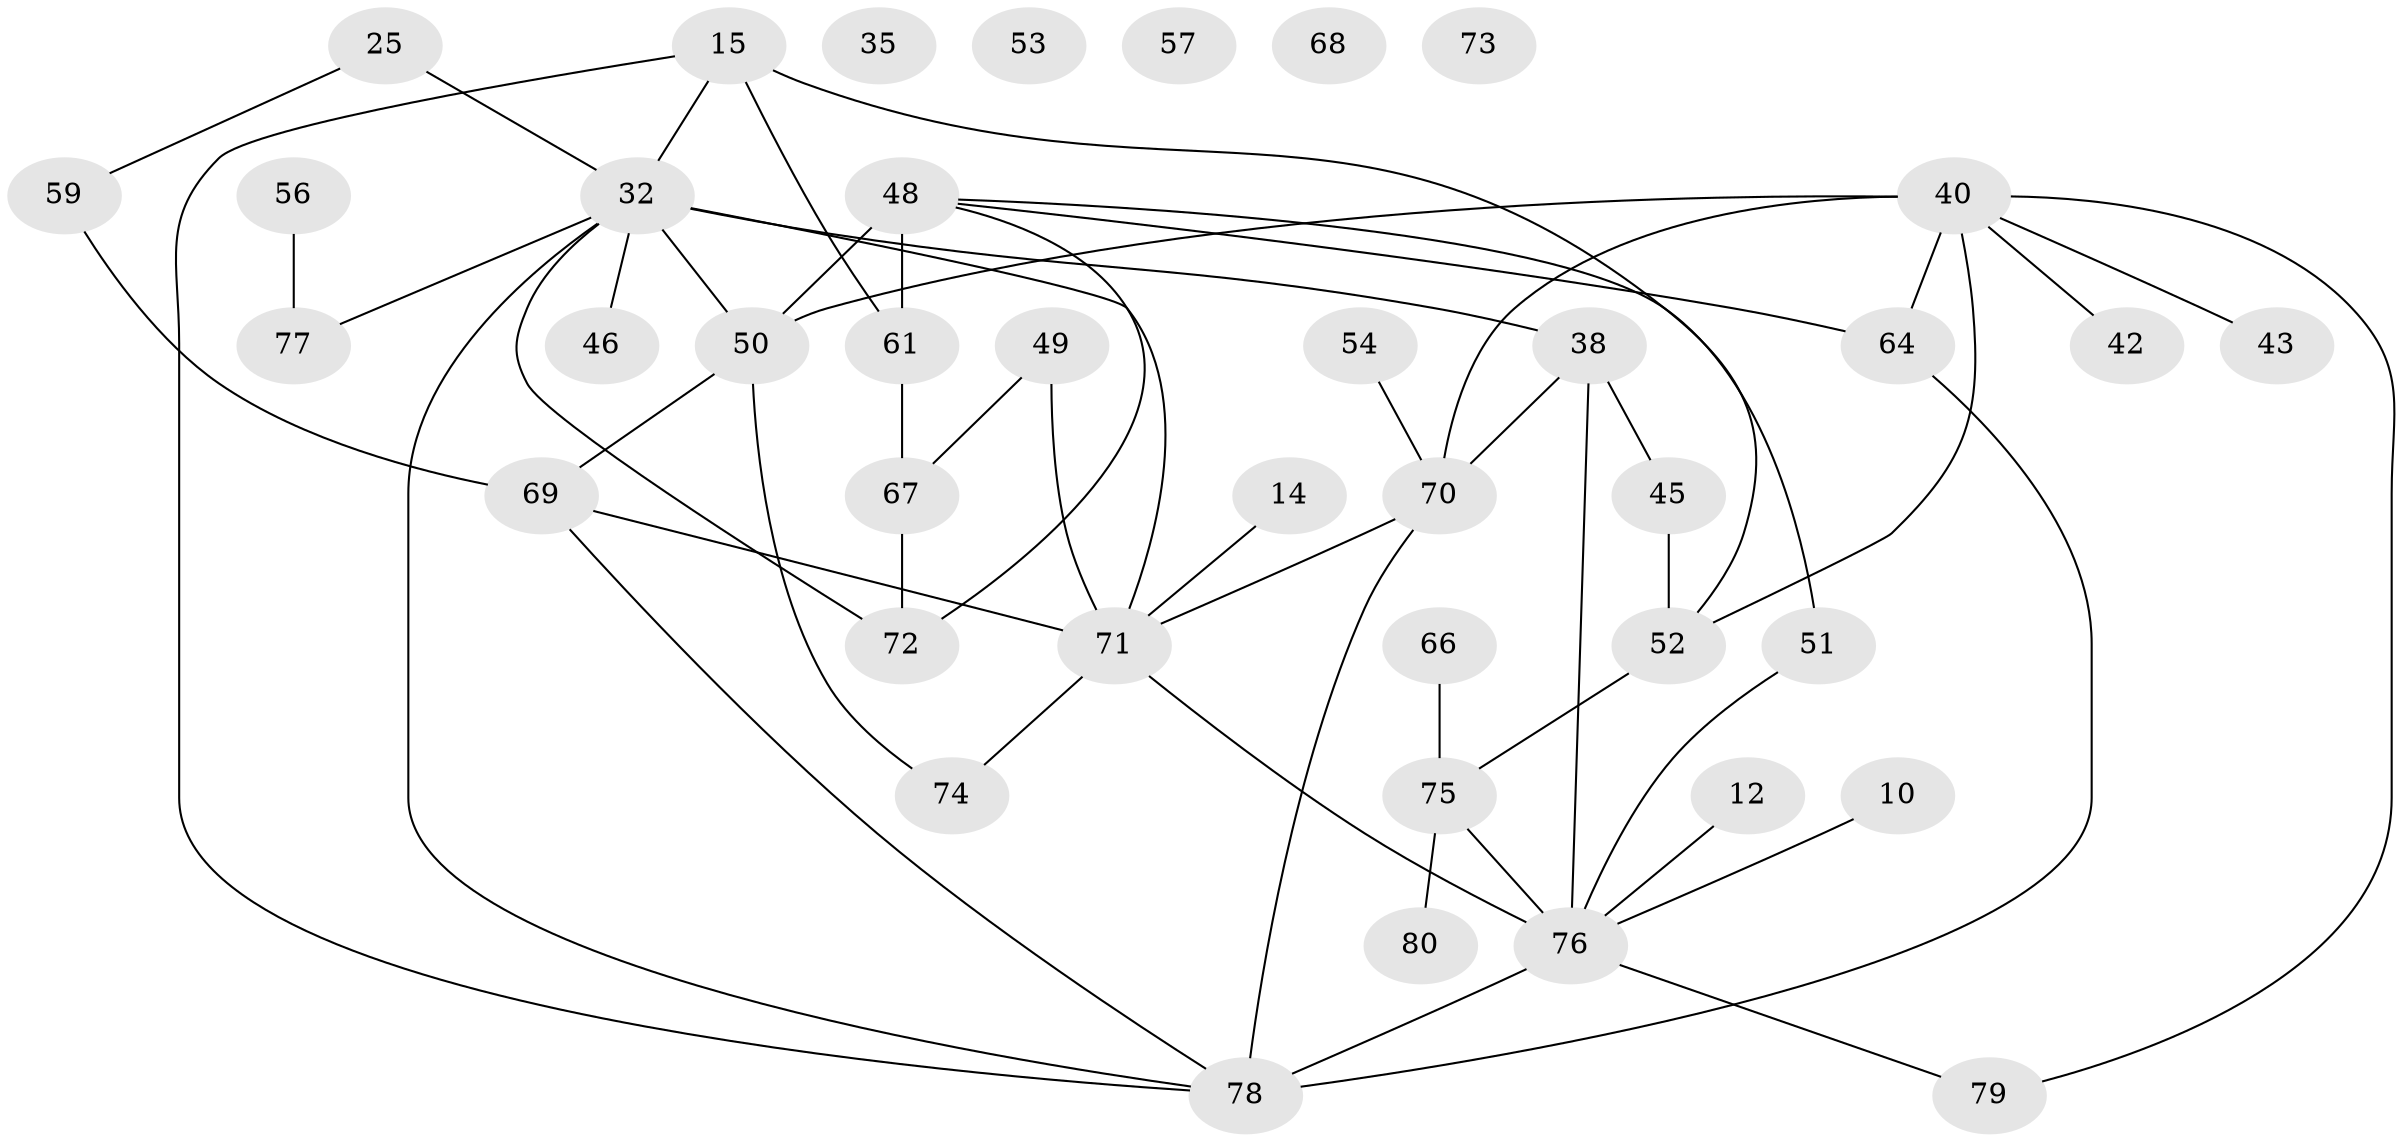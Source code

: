 // original degree distribution, {2: 0.2375, 1: 0.175, 3: 0.2625, 4: 0.1625, 7: 0.025, 6: 0.05, 5: 0.0375, 0: 0.05}
// Generated by graph-tools (version 1.1) at 2025/39/03/09/25 04:39:06]
// undirected, 40 vertices, 55 edges
graph export_dot {
graph [start="1"]
  node [color=gray90,style=filled];
  10;
  12;
  14;
  15;
  25;
  32 [super="+21+16"];
  35;
  38;
  40 [super="+6+13"];
  42;
  43 [super="+3"];
  45;
  46;
  48 [super="+18+31"];
  49;
  50 [super="+22+34"];
  51;
  52 [super="+23"];
  53 [super="+4"];
  54;
  56;
  57;
  59;
  61 [super="+36"];
  64 [super="+41"];
  66;
  67 [super="+30"];
  68;
  69 [super="+27"];
  70 [super="+28+55"];
  71 [super="+63+65"];
  72 [super="+1"];
  73;
  74;
  75;
  76 [super="+39"];
  77 [super="+44"];
  78 [super="+62+60"];
  79;
  80;
  10 -- 76;
  12 -- 76;
  14 -- 71 [weight=2];
  15 -- 32 [weight=2];
  15 -- 61 [weight=2];
  15 -- 52;
  15 -- 78;
  25 -- 59;
  25 -- 32;
  32 -- 38;
  32 -- 71;
  32 -- 72;
  32 -- 77 [weight=2];
  32 -- 46;
  32 -- 50 [weight=2];
  32 -- 78;
  38 -- 45;
  38 -- 70;
  38 -- 76;
  40 -- 42;
  40 -- 79;
  40 -- 50 [weight=2];
  40 -- 52;
  40 -- 70;
  40 -- 64;
  40 -- 43;
  45 -- 52;
  48 -- 64;
  48 -- 51;
  48 -- 61 [weight=3];
  48 -- 72;
  48 -- 50 [weight=3];
  49 -- 71 [weight=2];
  49 -- 67;
  50 -- 74;
  50 -- 69;
  51 -- 76;
  52 -- 75;
  54 -- 70;
  56 -- 77;
  59 -- 69;
  61 -- 67;
  64 -- 78;
  66 -- 75;
  67 -- 72;
  69 -- 71 [weight=2];
  69 -- 78;
  70 -- 71 [weight=3];
  70 -- 78;
  71 -- 74;
  71 -- 76;
  75 -- 80;
  75 -- 76;
  76 -- 79;
  76 -- 78 [weight=2];
}

